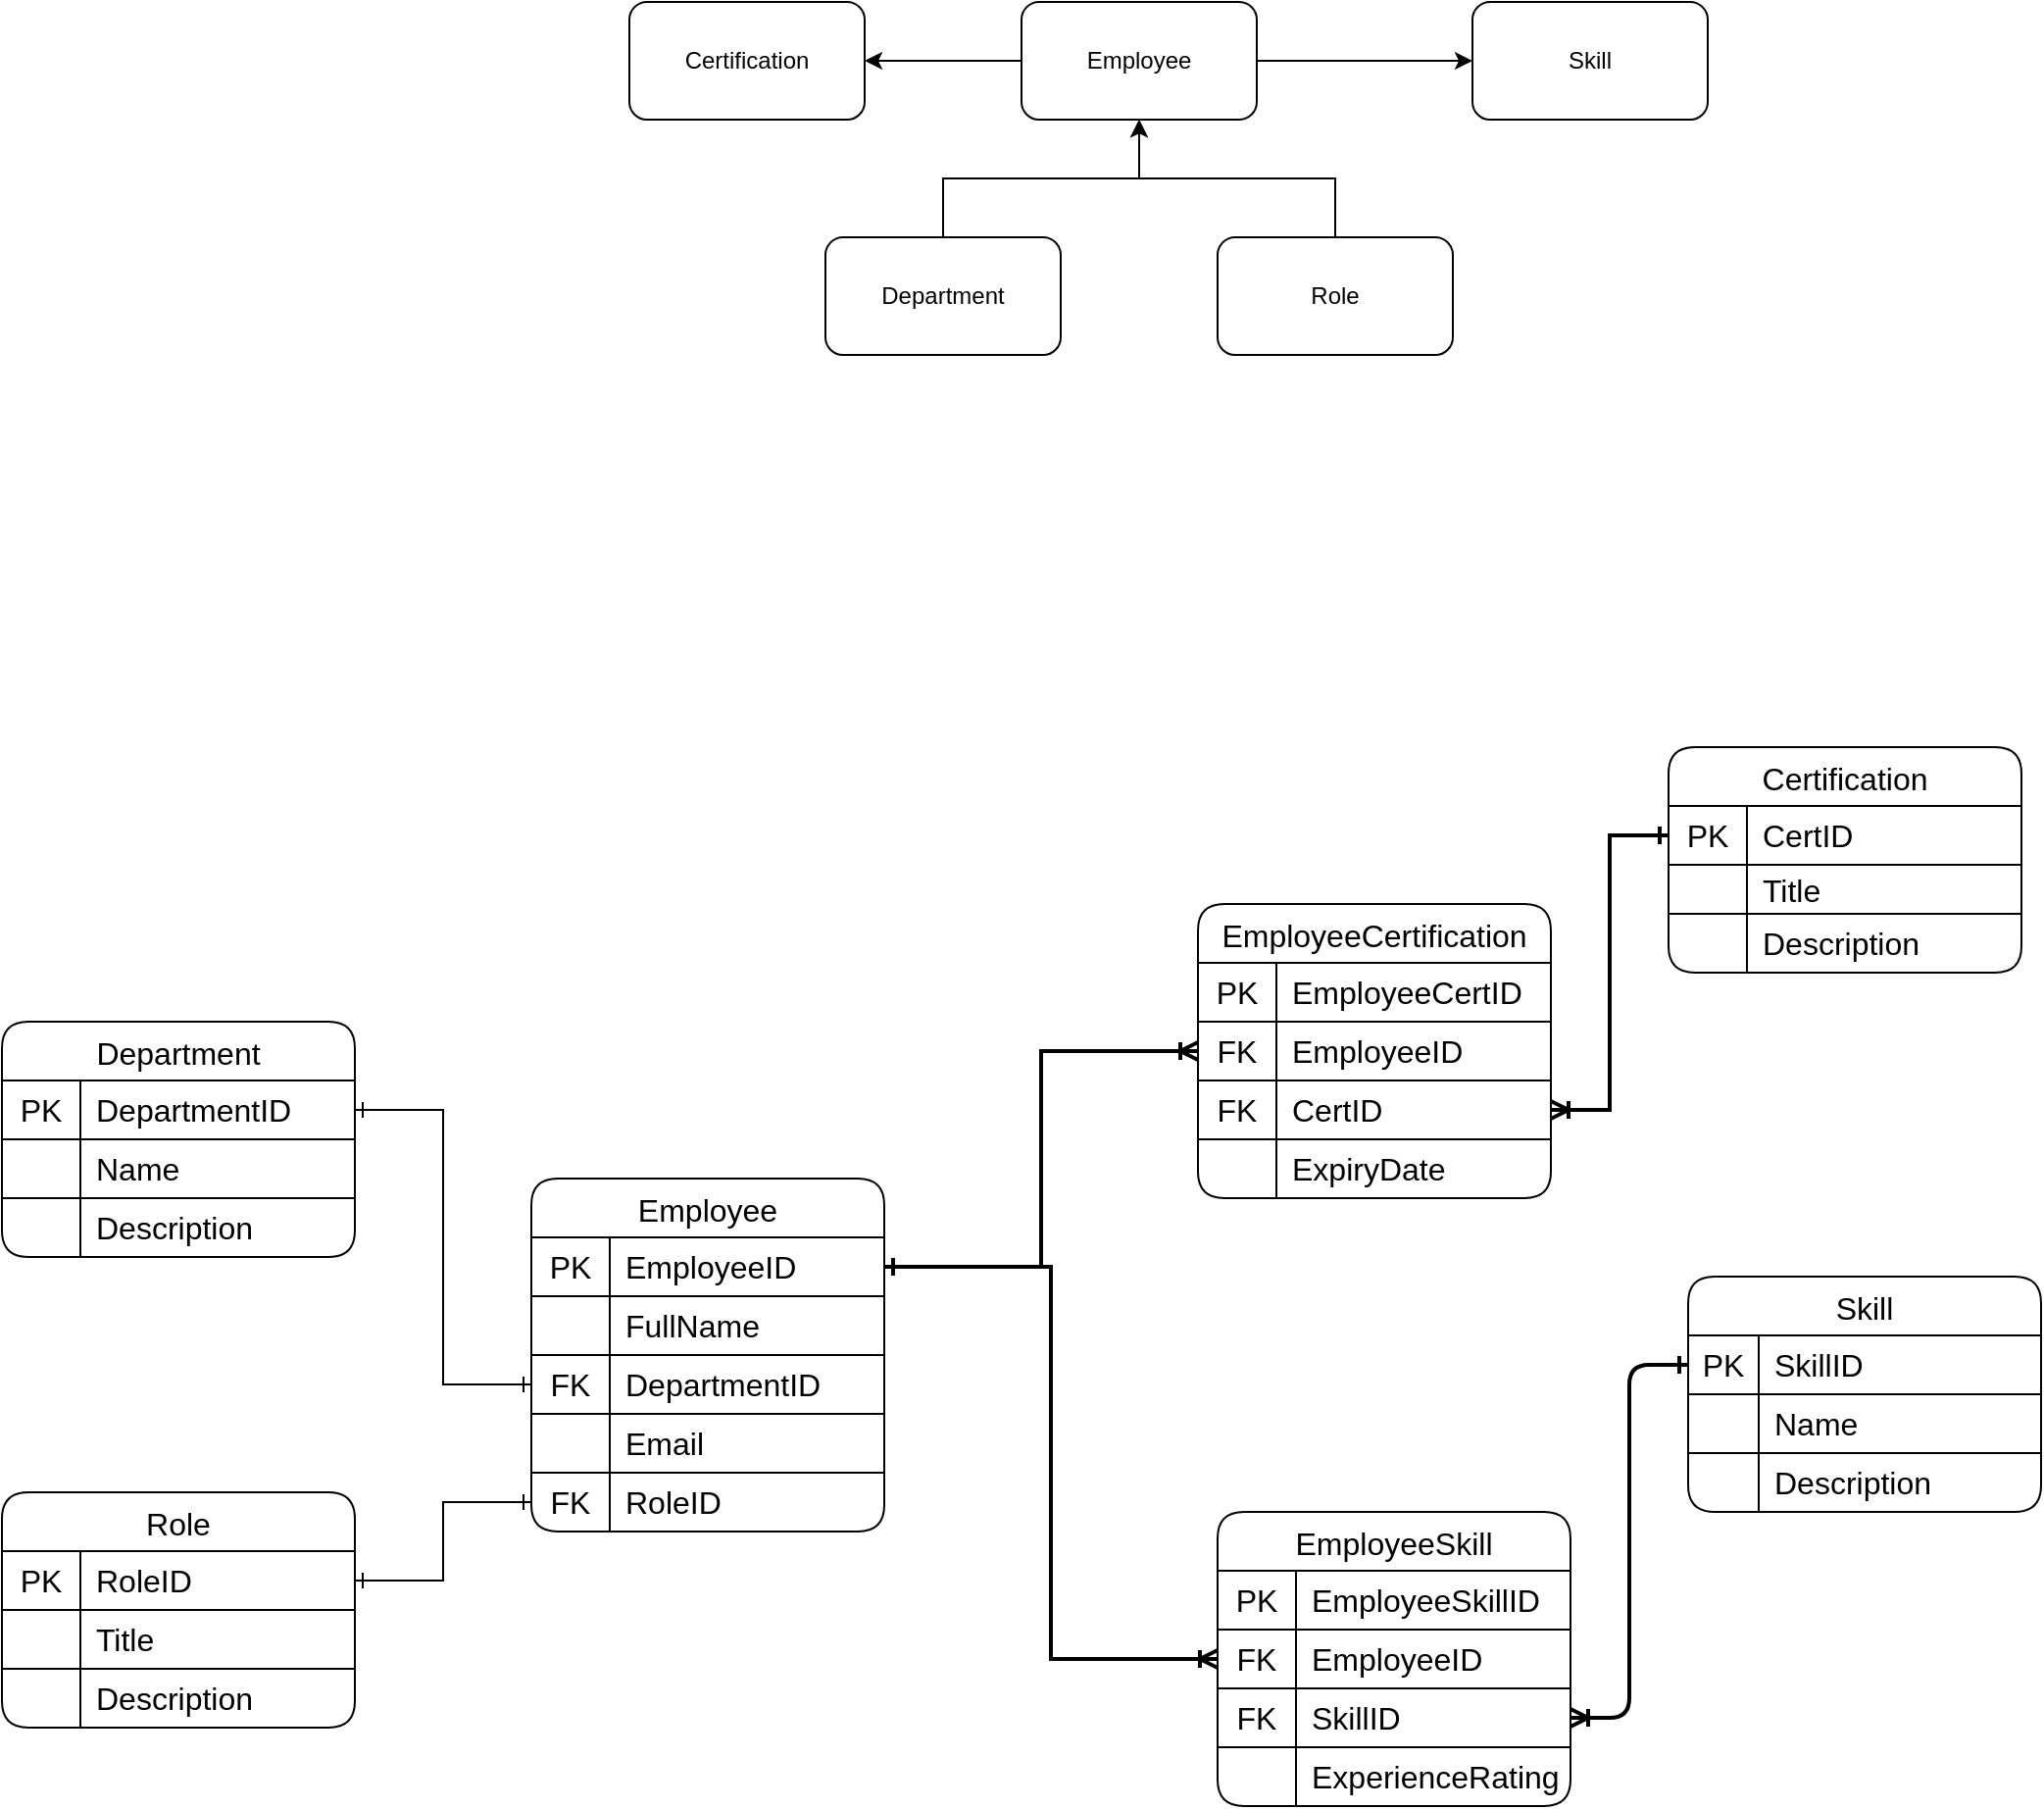 <mxfile version="24.5.3" type="github">
  <diagram name="Page-1" id="ybaTYR8tOnNmoieoQPCP">
    <mxGraphModel dx="2883" dy="1355" grid="1" gridSize="10" guides="1" tooltips="1" connect="1" arrows="1" fold="1" page="1" pageScale="1" pageWidth="1654" pageHeight="1169" math="0" shadow="0">
      <root>
        <mxCell id="0" />
        <mxCell id="1" parent="0" />
        <mxCell id="D6jPuMeix1-jTsJVbrIV-2" value="Employee" style="shape=table;startSize=30;container=1;collapsible=0;childLayout=tableLayout;fixedRows=1;rowLines=1;fontStyle=0;fontSize=16;rounded=1;" parent="1" vertex="1">
          <mxGeometry x="30" y="640" width="180" height="180" as="geometry" />
        </mxCell>
        <mxCell id="D6jPuMeix1-jTsJVbrIV-3" value="" style="shape=tableRow;horizontal=0;startSize=0;swimlaneHead=0;swimlaneBody=0;top=0;left=0;bottom=0;right=0;collapsible=0;dropTarget=0;fillColor=none;points=[[0,0.5],[1,0.5]];portConstraint=eastwest;strokeColor=inherit;fontSize=16;" parent="D6jPuMeix1-jTsJVbrIV-2" vertex="1">
          <mxGeometry y="30" width="180" height="30" as="geometry" />
        </mxCell>
        <mxCell id="D6jPuMeix1-jTsJVbrIV-4" value="PK" style="shape=partialRectangle;html=1;whiteSpace=wrap;connectable=0;fillColor=none;top=0;left=0;bottom=0;right=0;overflow=hidden;pointerEvents=1;strokeColor=inherit;fontSize=16;" parent="D6jPuMeix1-jTsJVbrIV-3" vertex="1">
          <mxGeometry width="40" height="30" as="geometry">
            <mxRectangle width="40" height="30" as="alternateBounds" />
          </mxGeometry>
        </mxCell>
        <mxCell id="D6jPuMeix1-jTsJVbrIV-5" value="EmployeeID" style="shape=partialRectangle;html=1;whiteSpace=wrap;connectable=0;fillColor=none;top=0;left=0;bottom=0;right=0;align=left;spacingLeft=6;overflow=hidden;strokeColor=inherit;fontSize=16;" parent="D6jPuMeix1-jTsJVbrIV-3" vertex="1">
          <mxGeometry x="40" width="140" height="30" as="geometry">
            <mxRectangle width="140" height="30" as="alternateBounds" />
          </mxGeometry>
        </mxCell>
        <mxCell id="D6jPuMeix1-jTsJVbrIV-6" value="" style="shape=tableRow;horizontal=0;startSize=0;swimlaneHead=0;swimlaneBody=0;top=0;left=0;bottom=0;right=0;collapsible=0;dropTarget=0;fillColor=none;points=[[0,0.5],[1,0.5]];portConstraint=eastwest;strokeColor=inherit;fontSize=16;" parent="D6jPuMeix1-jTsJVbrIV-2" vertex="1">
          <mxGeometry y="60" width="180" height="30" as="geometry" />
        </mxCell>
        <mxCell id="D6jPuMeix1-jTsJVbrIV-7" value="" style="shape=partialRectangle;html=1;whiteSpace=wrap;connectable=0;fillColor=none;top=0;left=0;bottom=0;right=0;overflow=hidden;strokeColor=inherit;fontSize=16;" parent="D6jPuMeix1-jTsJVbrIV-6" vertex="1">
          <mxGeometry width="40" height="30" as="geometry">
            <mxRectangle width="40" height="30" as="alternateBounds" />
          </mxGeometry>
        </mxCell>
        <mxCell id="D6jPuMeix1-jTsJVbrIV-8" value="FullName" style="shape=partialRectangle;html=1;whiteSpace=wrap;connectable=0;fillColor=none;top=0;left=0;bottom=0;right=0;align=left;spacingLeft=6;overflow=hidden;strokeColor=inherit;fontSize=16;" parent="D6jPuMeix1-jTsJVbrIV-6" vertex="1">
          <mxGeometry x="40" width="140" height="30" as="geometry">
            <mxRectangle width="140" height="30" as="alternateBounds" />
          </mxGeometry>
        </mxCell>
        <mxCell id="D6jPuMeix1-jTsJVbrIV-9" value="" style="shape=tableRow;horizontal=0;startSize=0;swimlaneHead=0;swimlaneBody=0;top=0;left=0;bottom=0;right=0;collapsible=0;dropTarget=0;fillColor=none;points=[[0,0.5],[1,0.5]];portConstraint=eastwest;strokeColor=inherit;fontSize=16;" parent="D6jPuMeix1-jTsJVbrIV-2" vertex="1">
          <mxGeometry y="90" width="180" height="30" as="geometry" />
        </mxCell>
        <mxCell id="D6jPuMeix1-jTsJVbrIV-10" value="FK" style="shape=partialRectangle;html=1;whiteSpace=wrap;connectable=0;fillColor=none;top=0;left=0;bottom=0;right=0;overflow=hidden;strokeColor=inherit;fontSize=16;" parent="D6jPuMeix1-jTsJVbrIV-9" vertex="1">
          <mxGeometry width="40" height="30" as="geometry">
            <mxRectangle width="40" height="30" as="alternateBounds" />
          </mxGeometry>
        </mxCell>
        <mxCell id="D6jPuMeix1-jTsJVbrIV-11" value="&lt;span style=&quot;text-wrap: nowrap; text-align: center;&quot;&gt;Department&lt;/span&gt;ID" style="shape=partialRectangle;html=1;whiteSpace=wrap;connectable=0;fillColor=none;top=0;left=0;bottom=0;right=0;align=left;spacingLeft=6;overflow=hidden;strokeColor=inherit;fontSize=16;" parent="D6jPuMeix1-jTsJVbrIV-9" vertex="1">
          <mxGeometry x="40" width="140" height="30" as="geometry">
            <mxRectangle width="140" height="30" as="alternateBounds" />
          </mxGeometry>
        </mxCell>
        <mxCell id="D6jPuMeix1-jTsJVbrIV-14" value="" style="shape=tableRow;horizontal=0;startSize=0;swimlaneHead=0;swimlaneBody=0;top=0;left=0;bottom=0;right=0;collapsible=0;dropTarget=0;fillColor=none;points=[[0,0.5],[1,0.5]];portConstraint=eastwest;strokeColor=inherit;fontSize=16;" parent="D6jPuMeix1-jTsJVbrIV-2" vertex="1">
          <mxGeometry y="120" width="180" height="30" as="geometry" />
        </mxCell>
        <mxCell id="D6jPuMeix1-jTsJVbrIV-15" value="" style="shape=partialRectangle;html=1;whiteSpace=wrap;connectable=0;fillColor=none;top=0;left=0;bottom=0;right=0;overflow=hidden;strokeColor=inherit;fontSize=16;" parent="D6jPuMeix1-jTsJVbrIV-14" vertex="1">
          <mxGeometry width="40" height="30" as="geometry">
            <mxRectangle width="40" height="30" as="alternateBounds" />
          </mxGeometry>
        </mxCell>
        <mxCell id="D6jPuMeix1-jTsJVbrIV-16" value="Email" style="shape=partialRectangle;html=1;whiteSpace=wrap;connectable=0;fillColor=none;top=0;left=0;bottom=0;right=0;align=left;spacingLeft=6;overflow=hidden;strokeColor=inherit;fontSize=16;" parent="D6jPuMeix1-jTsJVbrIV-14" vertex="1">
          <mxGeometry x="40" width="140" height="30" as="geometry">
            <mxRectangle width="140" height="30" as="alternateBounds" />
          </mxGeometry>
        </mxCell>
        <mxCell id="8fQm0A2xf2o3NUwYe1PP-62" value="" style="shape=tableRow;horizontal=0;startSize=0;swimlaneHead=0;swimlaneBody=0;top=0;left=0;bottom=0;right=0;collapsible=0;dropTarget=0;fillColor=none;points=[[0,0.5],[1,0.5]];portConstraint=eastwest;strokeColor=inherit;fontSize=16;" vertex="1" parent="D6jPuMeix1-jTsJVbrIV-2">
          <mxGeometry y="150" width="180" height="30" as="geometry" />
        </mxCell>
        <mxCell id="8fQm0A2xf2o3NUwYe1PP-63" value="FK" style="shape=partialRectangle;html=1;whiteSpace=wrap;connectable=0;fillColor=none;top=0;left=0;bottom=0;right=0;overflow=hidden;strokeColor=inherit;fontSize=16;" vertex="1" parent="8fQm0A2xf2o3NUwYe1PP-62">
          <mxGeometry width="40" height="30" as="geometry">
            <mxRectangle width="40" height="30" as="alternateBounds" />
          </mxGeometry>
        </mxCell>
        <mxCell id="8fQm0A2xf2o3NUwYe1PP-64" value="&lt;div style=&quot;text-align: center;&quot;&gt;&lt;span style=&quot;background-color: initial; text-wrap: nowrap;&quot;&gt;RoleID&lt;/span&gt;&lt;/div&gt;" style="shape=partialRectangle;html=1;whiteSpace=wrap;connectable=0;fillColor=none;top=0;left=0;bottom=0;right=0;align=left;spacingLeft=6;overflow=hidden;strokeColor=inherit;fontSize=16;" vertex="1" parent="8fQm0A2xf2o3NUwYe1PP-62">
          <mxGeometry x="40" width="140" height="30" as="geometry">
            <mxRectangle width="140" height="30" as="alternateBounds" />
          </mxGeometry>
        </mxCell>
        <mxCell id="D6jPuMeix1-jTsJVbrIV-17" value="Certification" style="shape=table;startSize=30;container=1;collapsible=0;childLayout=tableLayout;fixedRows=1;rowLines=1;fontStyle=0;strokeColor=default;fontSize=16;rounded=1;" parent="1" vertex="1">
          <mxGeometry x="610" y="420" width="180" height="115" as="geometry" />
        </mxCell>
        <mxCell id="D6jPuMeix1-jTsJVbrIV-18" value="" style="shape=tableRow;horizontal=0;startSize=0;swimlaneHead=0;swimlaneBody=0;top=0;left=0;bottom=0;right=0;collapsible=0;dropTarget=0;fillColor=none;points=[[0,0.5],[1,0.5]];portConstraint=eastwest;strokeColor=inherit;fontSize=16;" parent="D6jPuMeix1-jTsJVbrIV-17" vertex="1">
          <mxGeometry y="30" width="180" height="30" as="geometry" />
        </mxCell>
        <mxCell id="D6jPuMeix1-jTsJVbrIV-19" value="PK" style="shape=partialRectangle;html=1;whiteSpace=wrap;connectable=0;fillColor=none;top=0;left=0;bottom=0;right=0;overflow=hidden;pointerEvents=1;strokeColor=inherit;fontSize=16;" parent="D6jPuMeix1-jTsJVbrIV-18" vertex="1">
          <mxGeometry width="40" height="30" as="geometry">
            <mxRectangle width="40" height="30" as="alternateBounds" />
          </mxGeometry>
        </mxCell>
        <mxCell id="D6jPuMeix1-jTsJVbrIV-20" value="CertID" style="shape=partialRectangle;html=1;whiteSpace=wrap;connectable=0;fillColor=none;top=0;left=0;bottom=0;right=0;align=left;spacingLeft=6;overflow=hidden;strokeColor=inherit;fontSize=16;" parent="D6jPuMeix1-jTsJVbrIV-18" vertex="1">
          <mxGeometry x="40" width="140" height="30" as="geometry">
            <mxRectangle width="140" height="30" as="alternateBounds" />
          </mxGeometry>
        </mxCell>
        <mxCell id="D6jPuMeix1-jTsJVbrIV-21" value="" style="shape=tableRow;horizontal=0;startSize=0;swimlaneHead=0;swimlaneBody=0;top=0;left=0;bottom=0;right=0;collapsible=0;dropTarget=0;fillColor=none;points=[[0,0.5],[1,0.5]];portConstraint=eastwest;strokeColor=inherit;fontSize=16;" parent="D6jPuMeix1-jTsJVbrIV-17" vertex="1">
          <mxGeometry y="60" width="180" height="25" as="geometry" />
        </mxCell>
        <mxCell id="D6jPuMeix1-jTsJVbrIV-22" value="" style="shape=partialRectangle;html=1;whiteSpace=wrap;connectable=0;fillColor=none;top=0;left=0;bottom=0;right=0;overflow=hidden;strokeColor=inherit;fontSize=16;" parent="D6jPuMeix1-jTsJVbrIV-21" vertex="1">
          <mxGeometry width="40" height="25" as="geometry">
            <mxRectangle width="40" height="25" as="alternateBounds" />
          </mxGeometry>
        </mxCell>
        <mxCell id="D6jPuMeix1-jTsJVbrIV-23" value="Title" style="shape=partialRectangle;html=1;whiteSpace=wrap;connectable=0;fillColor=none;top=0;left=0;bottom=0;right=0;align=left;spacingLeft=6;overflow=hidden;strokeColor=inherit;fontSize=16;" parent="D6jPuMeix1-jTsJVbrIV-21" vertex="1">
          <mxGeometry x="40" width="140" height="25" as="geometry">
            <mxRectangle width="140" height="25" as="alternateBounds" />
          </mxGeometry>
        </mxCell>
        <mxCell id="D6jPuMeix1-jTsJVbrIV-24" value="" style="shape=tableRow;horizontal=0;startSize=0;swimlaneHead=0;swimlaneBody=0;top=0;left=0;bottom=0;right=0;collapsible=0;dropTarget=0;fillColor=none;points=[[0,0.5],[1,0.5]];portConstraint=eastwest;strokeColor=inherit;fontSize=16;" parent="D6jPuMeix1-jTsJVbrIV-17" vertex="1">
          <mxGeometry y="85" width="180" height="30" as="geometry" />
        </mxCell>
        <mxCell id="D6jPuMeix1-jTsJVbrIV-25" value="" style="shape=partialRectangle;html=1;whiteSpace=wrap;connectable=0;fillColor=none;top=0;left=0;bottom=0;right=0;overflow=hidden;strokeColor=inherit;fontSize=16;" parent="D6jPuMeix1-jTsJVbrIV-24" vertex="1">
          <mxGeometry width="40" height="30" as="geometry">
            <mxRectangle width="40" height="30" as="alternateBounds" />
          </mxGeometry>
        </mxCell>
        <mxCell id="D6jPuMeix1-jTsJVbrIV-26" value="Description" style="shape=partialRectangle;html=1;whiteSpace=wrap;connectable=0;fillColor=none;top=0;left=0;bottom=0;right=0;align=left;spacingLeft=6;overflow=hidden;strokeColor=inherit;fontSize=16;" parent="D6jPuMeix1-jTsJVbrIV-24" vertex="1">
          <mxGeometry x="40" width="140" height="30" as="geometry">
            <mxRectangle width="140" height="30" as="alternateBounds" />
          </mxGeometry>
        </mxCell>
        <mxCell id="D6jPuMeix1-jTsJVbrIV-43" value="Skill" style="shape=table;startSize=30;container=1;collapsible=0;childLayout=tableLayout;fixedRows=1;rowLines=1;fontStyle=0;strokeColor=default;fontSize=16;rounded=1;" parent="1" vertex="1">
          <mxGeometry x="620" y="690" width="180" height="120" as="geometry" />
        </mxCell>
        <mxCell id="D6jPuMeix1-jTsJVbrIV-44" value="" style="shape=tableRow;horizontal=0;startSize=0;swimlaneHead=0;swimlaneBody=0;top=0;left=0;bottom=0;right=0;collapsible=0;dropTarget=0;fillColor=none;points=[[0,0.5],[1,0.5]];portConstraint=eastwest;strokeColor=inherit;fontSize=16;" parent="D6jPuMeix1-jTsJVbrIV-43" vertex="1">
          <mxGeometry y="30" width="180" height="30" as="geometry" />
        </mxCell>
        <mxCell id="D6jPuMeix1-jTsJVbrIV-45" value="PK" style="shape=partialRectangle;html=1;whiteSpace=wrap;connectable=0;fillColor=none;top=0;left=0;bottom=0;right=0;overflow=hidden;pointerEvents=1;strokeColor=inherit;fontSize=16;" parent="D6jPuMeix1-jTsJVbrIV-44" vertex="1">
          <mxGeometry width="36" height="30" as="geometry">
            <mxRectangle width="36" height="30" as="alternateBounds" />
          </mxGeometry>
        </mxCell>
        <mxCell id="D6jPuMeix1-jTsJVbrIV-46" value="SkillID" style="shape=partialRectangle;html=1;whiteSpace=wrap;connectable=0;fillColor=none;top=0;left=0;bottom=0;right=0;align=left;spacingLeft=6;overflow=hidden;strokeColor=inherit;fontSize=16;" parent="D6jPuMeix1-jTsJVbrIV-44" vertex="1">
          <mxGeometry x="36" width="144" height="30" as="geometry">
            <mxRectangle width="144" height="30" as="alternateBounds" />
          </mxGeometry>
        </mxCell>
        <mxCell id="D6jPuMeix1-jTsJVbrIV-47" value="" style="shape=tableRow;horizontal=0;startSize=0;swimlaneHead=0;swimlaneBody=0;top=0;left=0;bottom=0;right=0;collapsible=0;dropTarget=0;fillColor=none;points=[[0,0.5],[1,0.5]];portConstraint=eastwest;strokeColor=inherit;fontSize=16;" parent="D6jPuMeix1-jTsJVbrIV-43" vertex="1">
          <mxGeometry y="60" width="180" height="30" as="geometry" />
        </mxCell>
        <mxCell id="D6jPuMeix1-jTsJVbrIV-48" value="" style="shape=partialRectangle;html=1;whiteSpace=wrap;connectable=0;fillColor=none;top=0;left=0;bottom=0;right=0;overflow=hidden;strokeColor=inherit;fontSize=16;" parent="D6jPuMeix1-jTsJVbrIV-47" vertex="1">
          <mxGeometry width="36" height="30" as="geometry">
            <mxRectangle width="36" height="30" as="alternateBounds" />
          </mxGeometry>
        </mxCell>
        <mxCell id="D6jPuMeix1-jTsJVbrIV-49" value="Name" style="shape=partialRectangle;html=1;whiteSpace=wrap;connectable=0;fillColor=none;top=0;left=0;bottom=0;right=0;align=left;spacingLeft=6;overflow=hidden;strokeColor=inherit;fontSize=16;" parent="D6jPuMeix1-jTsJVbrIV-47" vertex="1">
          <mxGeometry x="36" width="144" height="30" as="geometry">
            <mxRectangle width="144" height="30" as="alternateBounds" />
          </mxGeometry>
        </mxCell>
        <mxCell id="D6jPuMeix1-jTsJVbrIV-50" value="" style="shape=tableRow;horizontal=0;startSize=0;swimlaneHead=0;swimlaneBody=0;top=0;left=0;bottom=0;right=0;collapsible=0;dropTarget=0;fillColor=none;points=[[0,0.5],[1,0.5]];portConstraint=eastwest;strokeColor=inherit;fontSize=16;" parent="D6jPuMeix1-jTsJVbrIV-43" vertex="1">
          <mxGeometry y="90" width="180" height="30" as="geometry" />
        </mxCell>
        <mxCell id="D6jPuMeix1-jTsJVbrIV-51" value="" style="shape=partialRectangle;html=1;whiteSpace=wrap;connectable=0;fillColor=none;top=0;left=0;bottom=0;right=0;overflow=hidden;strokeColor=inherit;fontSize=16;" parent="D6jPuMeix1-jTsJVbrIV-50" vertex="1">
          <mxGeometry width="36" height="30" as="geometry">
            <mxRectangle width="36" height="30" as="alternateBounds" />
          </mxGeometry>
        </mxCell>
        <mxCell id="D6jPuMeix1-jTsJVbrIV-52" value="Description" style="shape=partialRectangle;html=1;whiteSpace=wrap;connectable=0;fillColor=none;top=0;left=0;bottom=0;right=0;align=left;spacingLeft=6;overflow=hidden;strokeColor=inherit;fontSize=16;" parent="D6jPuMeix1-jTsJVbrIV-50" vertex="1">
          <mxGeometry x="36" width="144" height="30" as="geometry">
            <mxRectangle width="144" height="30" as="alternateBounds" />
          </mxGeometry>
        </mxCell>
        <mxCell id="D6jPuMeix1-jTsJVbrIV-56" value="EmployeeSkill" style="shape=table;startSize=30;container=1;collapsible=0;childLayout=tableLayout;fixedRows=1;rowLines=1;fontStyle=0;strokeColor=default;fontSize=16;rounded=1;" parent="1" vertex="1">
          <mxGeometry x="380" y="810" width="180" height="150" as="geometry" />
        </mxCell>
        <mxCell id="D6jPuMeix1-jTsJVbrIV-57" value="" style="shape=tableRow;horizontal=0;startSize=0;swimlaneHead=0;swimlaneBody=0;top=0;left=0;bottom=0;right=0;collapsible=0;dropTarget=0;fillColor=none;points=[[0,0.5],[1,0.5]];portConstraint=eastwest;strokeColor=inherit;fontSize=16;" parent="D6jPuMeix1-jTsJVbrIV-56" vertex="1">
          <mxGeometry y="30" width="180" height="30" as="geometry" />
        </mxCell>
        <mxCell id="D6jPuMeix1-jTsJVbrIV-58" value="PK" style="shape=partialRectangle;html=1;whiteSpace=wrap;connectable=0;fillColor=none;top=0;left=0;bottom=0;right=0;overflow=hidden;pointerEvents=1;strokeColor=inherit;fontSize=16;" parent="D6jPuMeix1-jTsJVbrIV-57" vertex="1">
          <mxGeometry width="40" height="30" as="geometry">
            <mxRectangle width="40" height="30" as="alternateBounds" />
          </mxGeometry>
        </mxCell>
        <mxCell id="D6jPuMeix1-jTsJVbrIV-59" value="EmployeeSkillID " style="shape=partialRectangle;html=1;whiteSpace=wrap;connectable=0;fillColor=none;top=0;left=0;bottom=0;right=0;align=left;spacingLeft=6;overflow=hidden;strokeColor=inherit;fontSize=16;" parent="D6jPuMeix1-jTsJVbrIV-57" vertex="1">
          <mxGeometry x="40" width="140" height="30" as="geometry">
            <mxRectangle width="140" height="30" as="alternateBounds" />
          </mxGeometry>
        </mxCell>
        <mxCell id="D6jPuMeix1-jTsJVbrIV-60" value="" style="shape=tableRow;horizontal=0;startSize=0;swimlaneHead=0;swimlaneBody=0;top=0;left=0;bottom=0;right=0;collapsible=0;dropTarget=0;fillColor=none;points=[[0,0.5],[1,0.5]];portConstraint=eastwest;strokeColor=inherit;fontSize=16;" parent="D6jPuMeix1-jTsJVbrIV-56" vertex="1">
          <mxGeometry y="60" width="180" height="30" as="geometry" />
        </mxCell>
        <mxCell id="D6jPuMeix1-jTsJVbrIV-61" value="FK" style="shape=partialRectangle;html=1;whiteSpace=wrap;connectable=0;fillColor=none;top=0;left=0;bottom=0;right=0;overflow=hidden;strokeColor=inherit;fontSize=16;" parent="D6jPuMeix1-jTsJVbrIV-60" vertex="1">
          <mxGeometry width="40" height="30" as="geometry">
            <mxRectangle width="40" height="30" as="alternateBounds" />
          </mxGeometry>
        </mxCell>
        <mxCell id="D6jPuMeix1-jTsJVbrIV-62" value="EmployeeID" style="shape=partialRectangle;html=1;whiteSpace=wrap;connectable=0;fillColor=none;top=0;left=0;bottom=0;right=0;align=left;spacingLeft=6;overflow=hidden;strokeColor=inherit;fontSize=16;" parent="D6jPuMeix1-jTsJVbrIV-60" vertex="1">
          <mxGeometry x="40" width="140" height="30" as="geometry">
            <mxRectangle width="140" height="30" as="alternateBounds" />
          </mxGeometry>
        </mxCell>
        <mxCell id="D6jPuMeix1-jTsJVbrIV-63" value="" style="shape=tableRow;horizontal=0;startSize=0;swimlaneHead=0;swimlaneBody=0;top=0;left=0;bottom=0;right=0;collapsible=0;dropTarget=0;fillColor=none;points=[[0,0.5],[1,0.5]];portConstraint=eastwest;strokeColor=inherit;fontSize=16;" parent="D6jPuMeix1-jTsJVbrIV-56" vertex="1">
          <mxGeometry y="90" width="180" height="30" as="geometry" />
        </mxCell>
        <mxCell id="D6jPuMeix1-jTsJVbrIV-64" value="FK" style="shape=partialRectangle;html=1;whiteSpace=wrap;connectable=0;fillColor=none;top=0;left=0;bottom=0;right=0;overflow=hidden;strokeColor=inherit;fontSize=16;" parent="D6jPuMeix1-jTsJVbrIV-63" vertex="1">
          <mxGeometry width="40" height="30" as="geometry">
            <mxRectangle width="40" height="30" as="alternateBounds" />
          </mxGeometry>
        </mxCell>
        <mxCell id="D6jPuMeix1-jTsJVbrIV-65" value="SkillID" style="shape=partialRectangle;html=1;whiteSpace=wrap;connectable=0;fillColor=none;top=0;left=0;bottom=0;right=0;align=left;spacingLeft=6;overflow=hidden;strokeColor=inherit;fontSize=16;" parent="D6jPuMeix1-jTsJVbrIV-63" vertex="1">
          <mxGeometry x="40" width="140" height="30" as="geometry">
            <mxRectangle width="140" height="30" as="alternateBounds" />
          </mxGeometry>
        </mxCell>
        <mxCell id="D6jPuMeix1-jTsJVbrIV-66" value="" style="shape=tableRow;horizontal=0;startSize=0;swimlaneHead=0;swimlaneBody=0;top=0;left=0;bottom=0;right=0;collapsible=0;dropTarget=0;fillColor=none;points=[[0,0.5],[1,0.5]];portConstraint=eastwest;strokeColor=inherit;fontSize=16;" parent="D6jPuMeix1-jTsJVbrIV-56" vertex="1">
          <mxGeometry y="120" width="180" height="30" as="geometry" />
        </mxCell>
        <mxCell id="D6jPuMeix1-jTsJVbrIV-67" value="" style="shape=partialRectangle;html=1;whiteSpace=wrap;connectable=0;fillColor=none;top=0;left=0;bottom=0;right=0;overflow=hidden;strokeColor=inherit;fontSize=16;" parent="D6jPuMeix1-jTsJVbrIV-66" vertex="1">
          <mxGeometry width="40" height="30" as="geometry">
            <mxRectangle width="40" height="30" as="alternateBounds" />
          </mxGeometry>
        </mxCell>
        <mxCell id="D6jPuMeix1-jTsJVbrIV-68" value="ExperienceRating" style="shape=partialRectangle;html=1;whiteSpace=wrap;connectable=0;fillColor=none;top=0;left=0;bottom=0;right=0;align=left;spacingLeft=6;overflow=hidden;strokeColor=inherit;fontSize=16;" parent="D6jPuMeix1-jTsJVbrIV-66" vertex="1">
          <mxGeometry x="40" width="140" height="30" as="geometry">
            <mxRectangle width="140" height="30" as="alternateBounds" />
          </mxGeometry>
        </mxCell>
        <mxCell id="D6jPuMeix1-jTsJVbrIV-69" value="EmployeeCertification" style="shape=table;startSize=30;container=1;collapsible=0;childLayout=tableLayout;fixedRows=1;rowLines=1;fontStyle=0;strokeColor=default;fontSize=16;rounded=1;" parent="1" vertex="1">
          <mxGeometry x="370" y="500" width="180" height="150" as="geometry" />
        </mxCell>
        <mxCell id="D6jPuMeix1-jTsJVbrIV-70" value="" style="shape=tableRow;horizontal=0;startSize=0;swimlaneHead=0;swimlaneBody=0;top=0;left=0;bottom=0;right=0;collapsible=0;dropTarget=0;fillColor=none;points=[[0,0.5],[1,0.5]];portConstraint=eastwest;strokeColor=inherit;fontSize=16;" parent="D6jPuMeix1-jTsJVbrIV-69" vertex="1">
          <mxGeometry y="30" width="180" height="30" as="geometry" />
        </mxCell>
        <mxCell id="D6jPuMeix1-jTsJVbrIV-71" value="PK" style="shape=partialRectangle;html=1;whiteSpace=wrap;connectable=0;fillColor=none;top=0;left=0;bottom=0;right=0;overflow=hidden;pointerEvents=1;strokeColor=inherit;fontSize=16;" parent="D6jPuMeix1-jTsJVbrIV-70" vertex="1">
          <mxGeometry width="40" height="30" as="geometry">
            <mxRectangle width="40" height="30" as="alternateBounds" />
          </mxGeometry>
        </mxCell>
        <mxCell id="D6jPuMeix1-jTsJVbrIV-72" value="EmployeeCertID " style="shape=partialRectangle;html=1;whiteSpace=wrap;connectable=0;fillColor=none;top=0;left=0;bottom=0;right=0;align=left;spacingLeft=6;overflow=hidden;strokeColor=inherit;fontSize=16;" parent="D6jPuMeix1-jTsJVbrIV-70" vertex="1">
          <mxGeometry x="40" width="140" height="30" as="geometry">
            <mxRectangle width="140" height="30" as="alternateBounds" />
          </mxGeometry>
        </mxCell>
        <mxCell id="D6jPuMeix1-jTsJVbrIV-73" value="" style="shape=tableRow;horizontal=0;startSize=0;swimlaneHead=0;swimlaneBody=0;top=0;left=0;bottom=0;right=0;collapsible=0;dropTarget=0;fillColor=none;points=[[0,0.5],[1,0.5]];portConstraint=eastwest;strokeColor=inherit;fontSize=16;" parent="D6jPuMeix1-jTsJVbrIV-69" vertex="1">
          <mxGeometry y="60" width="180" height="30" as="geometry" />
        </mxCell>
        <mxCell id="D6jPuMeix1-jTsJVbrIV-74" value="FK" style="shape=partialRectangle;html=1;whiteSpace=wrap;connectable=0;fillColor=none;top=0;left=0;bottom=0;right=0;overflow=hidden;strokeColor=inherit;fontSize=16;" parent="D6jPuMeix1-jTsJVbrIV-73" vertex="1">
          <mxGeometry width="40" height="30" as="geometry">
            <mxRectangle width="40" height="30" as="alternateBounds" />
          </mxGeometry>
        </mxCell>
        <mxCell id="D6jPuMeix1-jTsJVbrIV-75" value="EmployeeID" style="shape=partialRectangle;html=1;whiteSpace=wrap;connectable=0;fillColor=none;top=0;left=0;bottom=0;right=0;align=left;spacingLeft=6;overflow=hidden;strokeColor=inherit;fontSize=16;" parent="D6jPuMeix1-jTsJVbrIV-73" vertex="1">
          <mxGeometry x="40" width="140" height="30" as="geometry">
            <mxRectangle width="140" height="30" as="alternateBounds" />
          </mxGeometry>
        </mxCell>
        <mxCell id="D6jPuMeix1-jTsJVbrIV-76" value="" style="shape=tableRow;horizontal=0;startSize=0;swimlaneHead=0;swimlaneBody=0;top=0;left=0;bottom=0;right=0;collapsible=0;dropTarget=0;fillColor=none;points=[[0,0.5],[1,0.5]];portConstraint=eastwest;strokeColor=inherit;fontSize=16;" parent="D6jPuMeix1-jTsJVbrIV-69" vertex="1">
          <mxGeometry y="90" width="180" height="30" as="geometry" />
        </mxCell>
        <mxCell id="D6jPuMeix1-jTsJVbrIV-77" value="FK" style="shape=partialRectangle;html=1;whiteSpace=wrap;connectable=0;fillColor=none;top=0;left=0;bottom=0;right=0;overflow=hidden;strokeColor=inherit;fontSize=16;" parent="D6jPuMeix1-jTsJVbrIV-76" vertex="1">
          <mxGeometry width="40" height="30" as="geometry">
            <mxRectangle width="40" height="30" as="alternateBounds" />
          </mxGeometry>
        </mxCell>
        <mxCell id="D6jPuMeix1-jTsJVbrIV-78" value="CertID" style="shape=partialRectangle;html=1;whiteSpace=wrap;connectable=0;fillColor=none;top=0;left=0;bottom=0;right=0;align=left;spacingLeft=6;overflow=hidden;strokeColor=inherit;fontSize=16;" parent="D6jPuMeix1-jTsJVbrIV-76" vertex="1">
          <mxGeometry x="40" width="140" height="30" as="geometry">
            <mxRectangle width="140" height="30" as="alternateBounds" />
          </mxGeometry>
        </mxCell>
        <mxCell id="D6jPuMeix1-jTsJVbrIV-79" value="" style="shape=tableRow;horizontal=0;startSize=0;swimlaneHead=0;swimlaneBody=0;top=0;left=0;bottom=0;right=0;collapsible=0;dropTarget=0;fillColor=none;points=[[0,0.5],[1,0.5]];portConstraint=eastwest;strokeColor=inherit;fontSize=16;" parent="D6jPuMeix1-jTsJVbrIV-69" vertex="1">
          <mxGeometry y="120" width="180" height="30" as="geometry" />
        </mxCell>
        <mxCell id="D6jPuMeix1-jTsJVbrIV-80" value="" style="shape=partialRectangle;html=1;whiteSpace=wrap;connectable=0;fillColor=none;top=0;left=0;bottom=0;right=0;overflow=hidden;strokeColor=inherit;fontSize=16;" parent="D6jPuMeix1-jTsJVbrIV-79" vertex="1">
          <mxGeometry width="40" height="30" as="geometry">
            <mxRectangle width="40" height="30" as="alternateBounds" />
          </mxGeometry>
        </mxCell>
        <mxCell id="D6jPuMeix1-jTsJVbrIV-81" value="ExpiryDate" style="shape=partialRectangle;html=1;whiteSpace=wrap;connectable=0;fillColor=none;top=0;left=0;bottom=0;right=0;align=left;spacingLeft=6;overflow=hidden;strokeColor=inherit;fontSize=16;" parent="D6jPuMeix1-jTsJVbrIV-79" vertex="1">
          <mxGeometry x="40" width="140" height="30" as="geometry">
            <mxRectangle width="140" height="30" as="alternateBounds" />
          </mxGeometry>
        </mxCell>
        <mxCell id="D6jPuMeix1-jTsJVbrIV-86" style="edgeStyle=orthogonalEdgeStyle;rounded=1;orthogonalLoop=1;jettySize=auto;html=1;exitX=1;exitY=0.5;exitDx=0;exitDy=0;entryX=0;entryY=0.5;entryDx=0;entryDy=0;endArrow=ERone;endFill=0;strokeWidth=2;startArrow=ERoneToMany;startFill=0;strokeColor=default;curved=0;" parent="1" source="D6jPuMeix1-jTsJVbrIV-63" target="D6jPuMeix1-jTsJVbrIV-44" edge="1">
          <mxGeometry relative="1" as="geometry" />
        </mxCell>
        <mxCell id="D6jPuMeix1-jTsJVbrIV-87" style="edgeStyle=orthogonalEdgeStyle;rounded=0;orthogonalLoop=1;jettySize=auto;html=1;exitX=1;exitY=0.5;exitDx=0;exitDy=0;entryX=0;entryY=0.5;entryDx=0;entryDy=0;strokeWidth=2;endArrow=ERoneToMany;endFill=0;" parent="1" source="D6jPuMeix1-jTsJVbrIV-3" target="D6jPuMeix1-jTsJVbrIV-60" edge="1">
          <mxGeometry relative="1" as="geometry" />
        </mxCell>
        <mxCell id="D6jPuMeix1-jTsJVbrIV-88" style="edgeStyle=orthogonalEdgeStyle;rounded=0;orthogonalLoop=1;jettySize=auto;html=1;exitX=1;exitY=0.5;exitDx=0;exitDy=0;entryX=0;entryY=0.5;entryDx=0;entryDy=0;startArrow=ERone;startFill=0;strokeWidth=2;endArrow=ERoneToMany;endFill=0;" parent="1" source="D6jPuMeix1-jTsJVbrIV-3" target="D6jPuMeix1-jTsJVbrIV-73" edge="1">
          <mxGeometry relative="1" as="geometry" />
        </mxCell>
        <mxCell id="D6jPuMeix1-jTsJVbrIV-89" style="edgeStyle=orthogonalEdgeStyle;rounded=0;orthogonalLoop=1;jettySize=auto;html=1;exitX=1;exitY=0.5;exitDx=0;exitDy=0;entryX=0;entryY=0.5;entryDx=0;entryDy=0;endArrow=ERone;endFill=0;startArrow=ERoneToMany;startFill=0;strokeWidth=2;" parent="1" source="D6jPuMeix1-jTsJVbrIV-76" target="D6jPuMeix1-jTsJVbrIV-18" edge="1">
          <mxGeometry relative="1" as="geometry" />
        </mxCell>
        <mxCell id="8fQm0A2xf2o3NUwYe1PP-24" style="edgeStyle=orthogonalEdgeStyle;rounded=0;orthogonalLoop=1;jettySize=auto;html=1;entryX=1;entryY=0.5;entryDx=0;entryDy=0;" edge="1" parent="1" source="8fQm0A2xf2o3NUwYe1PP-15" target="8fQm0A2xf2o3NUwYe1PP-16">
          <mxGeometry relative="1" as="geometry" />
        </mxCell>
        <mxCell id="8fQm0A2xf2o3NUwYe1PP-26" style="edgeStyle=orthogonalEdgeStyle;rounded=0;orthogonalLoop=1;jettySize=auto;html=1;entryX=0;entryY=0.5;entryDx=0;entryDy=0;" edge="1" parent="1" source="8fQm0A2xf2o3NUwYe1PP-15" target="8fQm0A2xf2o3NUwYe1PP-17">
          <mxGeometry relative="1" as="geometry" />
        </mxCell>
        <mxCell id="8fQm0A2xf2o3NUwYe1PP-15" value="Employee" style="rounded=1;whiteSpace=wrap;html=1;" vertex="1" parent="1">
          <mxGeometry x="280" y="40" width="120" height="60" as="geometry" />
        </mxCell>
        <mxCell id="8fQm0A2xf2o3NUwYe1PP-16" value="Certification" style="rounded=1;whiteSpace=wrap;html=1;" vertex="1" parent="1">
          <mxGeometry x="80" y="40" width="120" height="60" as="geometry" />
        </mxCell>
        <mxCell id="8fQm0A2xf2o3NUwYe1PP-17" value="Skill" style="rounded=1;whiteSpace=wrap;html=1;" vertex="1" parent="1">
          <mxGeometry x="510" y="40" width="120" height="60" as="geometry" />
        </mxCell>
        <mxCell id="8fQm0A2xf2o3NUwYe1PP-28" style="edgeStyle=orthogonalEdgeStyle;rounded=0;orthogonalLoop=1;jettySize=auto;html=1;entryX=0.5;entryY=1;entryDx=0;entryDy=0;" edge="1" parent="1" source="8fQm0A2xf2o3NUwYe1PP-18" target="8fQm0A2xf2o3NUwYe1PP-15">
          <mxGeometry relative="1" as="geometry" />
        </mxCell>
        <mxCell id="8fQm0A2xf2o3NUwYe1PP-18" value="Department" style="rounded=1;whiteSpace=wrap;html=1;" vertex="1" parent="1">
          <mxGeometry x="180" y="160" width="120" height="60" as="geometry" />
        </mxCell>
        <mxCell id="8fQm0A2xf2o3NUwYe1PP-27" style="edgeStyle=orthogonalEdgeStyle;rounded=0;orthogonalLoop=1;jettySize=auto;html=1;entryX=0.5;entryY=1;entryDx=0;entryDy=0;" edge="1" parent="1" source="8fQm0A2xf2o3NUwYe1PP-19" target="8fQm0A2xf2o3NUwYe1PP-15">
          <mxGeometry relative="1" as="geometry" />
        </mxCell>
        <mxCell id="8fQm0A2xf2o3NUwYe1PP-19" value="Role" style="rounded=1;whiteSpace=wrap;html=1;" vertex="1" parent="1">
          <mxGeometry x="380" y="160" width="120" height="60" as="geometry" />
        </mxCell>
        <mxCell id="8fQm0A2xf2o3NUwYe1PP-29" value="Department" style="shape=table;startSize=30;container=1;collapsible=0;childLayout=tableLayout;fixedRows=1;rowLines=1;fontStyle=0;strokeColor=default;fontSize=16;rounded=1;" vertex="1" parent="1">
          <mxGeometry x="-240" y="560" width="180" height="120" as="geometry" />
        </mxCell>
        <mxCell id="8fQm0A2xf2o3NUwYe1PP-30" value="" style="shape=tableRow;horizontal=0;startSize=0;swimlaneHead=0;swimlaneBody=0;top=0;left=0;bottom=0;right=0;collapsible=0;dropTarget=0;fillColor=none;points=[[0,0.5],[1,0.5]];portConstraint=eastwest;strokeColor=inherit;fontSize=16;" vertex="1" parent="8fQm0A2xf2o3NUwYe1PP-29">
          <mxGeometry y="30" width="180" height="30" as="geometry" />
        </mxCell>
        <mxCell id="8fQm0A2xf2o3NUwYe1PP-31" value="PK" style="shape=partialRectangle;html=1;whiteSpace=wrap;connectable=0;fillColor=none;top=0;left=0;bottom=0;right=0;overflow=hidden;pointerEvents=1;strokeColor=inherit;fontSize=16;" vertex="1" parent="8fQm0A2xf2o3NUwYe1PP-30">
          <mxGeometry width="40" height="30" as="geometry">
            <mxRectangle width="40" height="30" as="alternateBounds" />
          </mxGeometry>
        </mxCell>
        <mxCell id="8fQm0A2xf2o3NUwYe1PP-32" value="&lt;span style=&quot;text-align: center; text-wrap: nowrap;&quot;&gt;Department&lt;/span&gt;ID" style="shape=partialRectangle;html=1;whiteSpace=wrap;connectable=0;fillColor=none;top=0;left=0;bottom=0;right=0;align=left;spacingLeft=6;overflow=hidden;strokeColor=inherit;fontSize=16;" vertex="1" parent="8fQm0A2xf2o3NUwYe1PP-30">
          <mxGeometry x="40" width="140" height="30" as="geometry">
            <mxRectangle width="140" height="30" as="alternateBounds" />
          </mxGeometry>
        </mxCell>
        <mxCell id="8fQm0A2xf2o3NUwYe1PP-33" value="" style="shape=tableRow;horizontal=0;startSize=0;swimlaneHead=0;swimlaneBody=0;top=0;left=0;bottom=0;right=0;collapsible=0;dropTarget=0;fillColor=none;points=[[0,0.5],[1,0.5]];portConstraint=eastwest;strokeColor=inherit;fontSize=16;" vertex="1" parent="8fQm0A2xf2o3NUwYe1PP-29">
          <mxGeometry y="60" width="180" height="30" as="geometry" />
        </mxCell>
        <mxCell id="8fQm0A2xf2o3NUwYe1PP-34" value="" style="shape=partialRectangle;html=1;whiteSpace=wrap;connectable=0;fillColor=none;top=0;left=0;bottom=0;right=0;overflow=hidden;strokeColor=inherit;fontSize=16;" vertex="1" parent="8fQm0A2xf2o3NUwYe1PP-33">
          <mxGeometry width="40" height="30" as="geometry">
            <mxRectangle width="40" height="30" as="alternateBounds" />
          </mxGeometry>
        </mxCell>
        <mxCell id="8fQm0A2xf2o3NUwYe1PP-35" value="Name" style="shape=partialRectangle;html=1;whiteSpace=wrap;connectable=0;fillColor=none;top=0;left=0;bottom=0;right=0;align=left;spacingLeft=6;overflow=hidden;strokeColor=inherit;fontSize=16;" vertex="1" parent="8fQm0A2xf2o3NUwYe1PP-33">
          <mxGeometry x="40" width="140" height="30" as="geometry">
            <mxRectangle width="140" height="30" as="alternateBounds" />
          </mxGeometry>
        </mxCell>
        <mxCell id="8fQm0A2xf2o3NUwYe1PP-36" value="" style="shape=tableRow;horizontal=0;startSize=0;swimlaneHead=0;swimlaneBody=0;top=0;left=0;bottom=0;right=0;collapsible=0;dropTarget=0;fillColor=none;points=[[0,0.5],[1,0.5]];portConstraint=eastwest;strokeColor=inherit;fontSize=16;" vertex="1" parent="8fQm0A2xf2o3NUwYe1PP-29">
          <mxGeometry y="90" width="180" height="30" as="geometry" />
        </mxCell>
        <mxCell id="8fQm0A2xf2o3NUwYe1PP-37" value="" style="shape=partialRectangle;html=1;whiteSpace=wrap;connectable=0;fillColor=none;top=0;left=0;bottom=0;right=0;overflow=hidden;strokeColor=inherit;fontSize=16;" vertex="1" parent="8fQm0A2xf2o3NUwYe1PP-36">
          <mxGeometry width="40" height="30" as="geometry">
            <mxRectangle width="40" height="30" as="alternateBounds" />
          </mxGeometry>
        </mxCell>
        <mxCell id="8fQm0A2xf2o3NUwYe1PP-38" value="Description" style="shape=partialRectangle;html=1;whiteSpace=wrap;connectable=0;fillColor=none;top=0;left=0;bottom=0;right=0;align=left;spacingLeft=6;overflow=hidden;strokeColor=inherit;fontSize=16;" vertex="1" parent="8fQm0A2xf2o3NUwYe1PP-36">
          <mxGeometry x="40" width="140" height="30" as="geometry">
            <mxRectangle width="140" height="30" as="alternateBounds" />
          </mxGeometry>
        </mxCell>
        <mxCell id="8fQm0A2xf2o3NUwYe1PP-42" value="Role" style="shape=table;startSize=30;container=1;collapsible=0;childLayout=tableLayout;fixedRows=1;rowLines=1;fontStyle=0;strokeColor=default;fontSize=16;rounded=1;" vertex="1" parent="1">
          <mxGeometry x="-240" y="800" width="180" height="120" as="geometry" />
        </mxCell>
        <mxCell id="8fQm0A2xf2o3NUwYe1PP-43" value="" style="shape=tableRow;horizontal=0;startSize=0;swimlaneHead=0;swimlaneBody=0;top=0;left=0;bottom=0;right=0;collapsible=0;dropTarget=0;fillColor=none;points=[[0,0.5],[1,0.5]];portConstraint=eastwest;strokeColor=inherit;fontSize=16;" vertex="1" parent="8fQm0A2xf2o3NUwYe1PP-42">
          <mxGeometry y="30" width="180" height="30" as="geometry" />
        </mxCell>
        <mxCell id="8fQm0A2xf2o3NUwYe1PP-44" value="PK" style="shape=partialRectangle;html=1;whiteSpace=wrap;connectable=0;fillColor=none;top=0;left=0;bottom=0;right=0;overflow=hidden;pointerEvents=1;strokeColor=inherit;fontSize=16;" vertex="1" parent="8fQm0A2xf2o3NUwYe1PP-43">
          <mxGeometry width="40" height="30" as="geometry">
            <mxRectangle width="40" height="30" as="alternateBounds" />
          </mxGeometry>
        </mxCell>
        <mxCell id="8fQm0A2xf2o3NUwYe1PP-45" value="&lt;span style=&quot;text-align: center; text-wrap: nowrap;&quot;&gt;Role&lt;/span&gt;ID" style="shape=partialRectangle;html=1;whiteSpace=wrap;connectable=0;fillColor=none;top=0;left=0;bottom=0;right=0;align=left;spacingLeft=6;overflow=hidden;strokeColor=inherit;fontSize=16;" vertex="1" parent="8fQm0A2xf2o3NUwYe1PP-43">
          <mxGeometry x="40" width="140" height="30" as="geometry">
            <mxRectangle width="140" height="30" as="alternateBounds" />
          </mxGeometry>
        </mxCell>
        <mxCell id="8fQm0A2xf2o3NUwYe1PP-46" value="" style="shape=tableRow;horizontal=0;startSize=0;swimlaneHead=0;swimlaneBody=0;top=0;left=0;bottom=0;right=0;collapsible=0;dropTarget=0;fillColor=none;points=[[0,0.5],[1,0.5]];portConstraint=eastwest;strokeColor=inherit;fontSize=16;" vertex="1" parent="8fQm0A2xf2o3NUwYe1PP-42">
          <mxGeometry y="60" width="180" height="30" as="geometry" />
        </mxCell>
        <mxCell id="8fQm0A2xf2o3NUwYe1PP-47" value="" style="shape=partialRectangle;html=1;whiteSpace=wrap;connectable=0;fillColor=none;top=0;left=0;bottom=0;right=0;overflow=hidden;strokeColor=inherit;fontSize=16;" vertex="1" parent="8fQm0A2xf2o3NUwYe1PP-46">
          <mxGeometry width="40" height="30" as="geometry">
            <mxRectangle width="40" height="30" as="alternateBounds" />
          </mxGeometry>
        </mxCell>
        <mxCell id="8fQm0A2xf2o3NUwYe1PP-48" value="Title" style="shape=partialRectangle;html=1;whiteSpace=wrap;connectable=0;fillColor=none;top=0;left=0;bottom=0;right=0;align=left;spacingLeft=6;overflow=hidden;strokeColor=inherit;fontSize=16;" vertex="1" parent="8fQm0A2xf2o3NUwYe1PP-46">
          <mxGeometry x="40" width="140" height="30" as="geometry">
            <mxRectangle width="140" height="30" as="alternateBounds" />
          </mxGeometry>
        </mxCell>
        <mxCell id="8fQm0A2xf2o3NUwYe1PP-49" value="" style="shape=tableRow;horizontal=0;startSize=0;swimlaneHead=0;swimlaneBody=0;top=0;left=0;bottom=0;right=0;collapsible=0;dropTarget=0;fillColor=none;points=[[0,0.5],[1,0.5]];portConstraint=eastwest;strokeColor=inherit;fontSize=16;" vertex="1" parent="8fQm0A2xf2o3NUwYe1PP-42">
          <mxGeometry y="90" width="180" height="30" as="geometry" />
        </mxCell>
        <mxCell id="8fQm0A2xf2o3NUwYe1PP-50" value="" style="shape=partialRectangle;html=1;whiteSpace=wrap;connectable=0;fillColor=none;top=0;left=0;bottom=0;right=0;overflow=hidden;strokeColor=inherit;fontSize=16;" vertex="1" parent="8fQm0A2xf2o3NUwYe1PP-49">
          <mxGeometry width="40" height="30" as="geometry">
            <mxRectangle width="40" height="30" as="alternateBounds" />
          </mxGeometry>
        </mxCell>
        <mxCell id="8fQm0A2xf2o3NUwYe1PP-51" value="Description" style="shape=partialRectangle;html=1;whiteSpace=wrap;connectable=0;fillColor=none;top=0;left=0;bottom=0;right=0;align=left;spacingLeft=6;overflow=hidden;strokeColor=inherit;fontSize=16;" vertex="1" parent="8fQm0A2xf2o3NUwYe1PP-49">
          <mxGeometry x="40" width="140" height="30" as="geometry">
            <mxRectangle width="140" height="30" as="alternateBounds" />
          </mxGeometry>
        </mxCell>
        <mxCell id="8fQm0A2xf2o3NUwYe1PP-55" style="edgeStyle=orthogonalEdgeStyle;rounded=0;orthogonalLoop=1;jettySize=auto;html=1;exitX=1;exitY=0.5;exitDx=0;exitDy=0;entryX=0;entryY=0.5;entryDx=0;entryDy=0;endArrow=ERone;endFill=0;startArrow=ERone;startFill=0;" edge="1" parent="1" source="8fQm0A2xf2o3NUwYe1PP-30" target="D6jPuMeix1-jTsJVbrIV-9">
          <mxGeometry relative="1" as="geometry" />
        </mxCell>
        <mxCell id="8fQm0A2xf2o3NUwYe1PP-65" style="edgeStyle=orthogonalEdgeStyle;rounded=0;orthogonalLoop=1;jettySize=auto;html=1;exitX=0;exitY=0.5;exitDx=0;exitDy=0;entryX=1;entryY=0.5;entryDx=0;entryDy=0;endArrow=ERone;endFill=0;startArrow=ERone;startFill=0;" edge="1" parent="1" source="8fQm0A2xf2o3NUwYe1PP-62" target="8fQm0A2xf2o3NUwYe1PP-43">
          <mxGeometry relative="1" as="geometry" />
        </mxCell>
      </root>
    </mxGraphModel>
  </diagram>
</mxfile>
